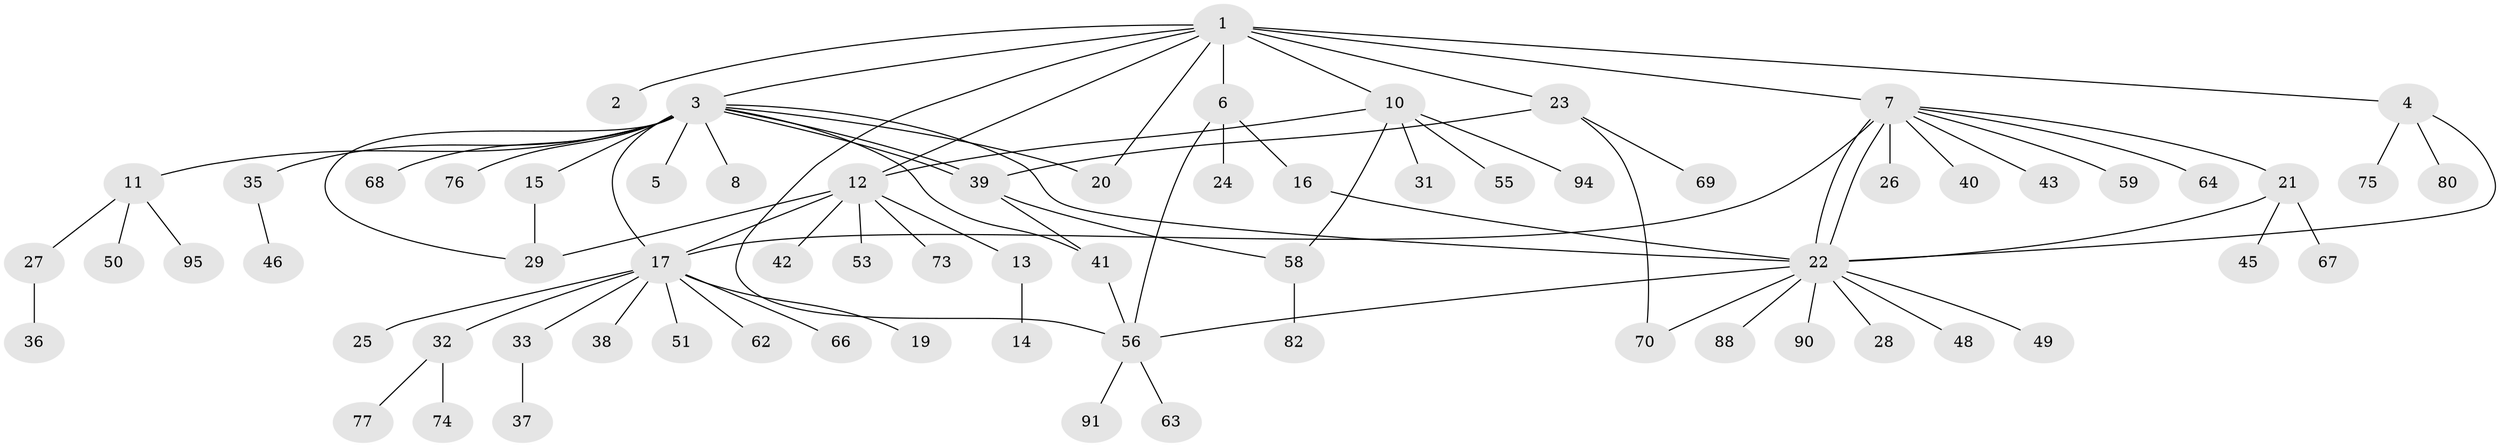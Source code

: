 // original degree distribution, {11: 0.021052631578947368, 1: 0.5263157894736842, 16: 0.010526315789473684, 4: 0.042105263157894736, 5: 0.021052631578947368, 7: 0.010526315789473684, 2: 0.23157894736842105, 9: 0.010526315789473684, 3: 0.08421052631578947, 6: 0.031578947368421054, 12: 0.010526315789473684}
// Generated by graph-tools (version 1.1) at 2025/41/03/06/25 10:41:48]
// undirected, 70 vertices, 88 edges
graph export_dot {
graph [start="1"]
  node [color=gray90,style=filled];
  1 [super="+89"];
  2;
  3 [super="+81"];
  4 [super="+9"];
  5;
  6 [super="+85"];
  7 [super="+18"];
  8 [super="+65"];
  10 [super="+52"];
  11 [super="+78"];
  12 [super="+72"];
  13 [super="+47"];
  14;
  15 [super="+34"];
  16;
  17 [super="+44"];
  19;
  20;
  21 [super="+86"];
  22 [super="+30"];
  23 [super="+61"];
  24;
  25;
  26 [super="+60"];
  27 [super="+83"];
  28;
  29 [super="+71"];
  31 [super="+57"];
  32;
  33;
  35;
  36;
  37;
  38;
  39 [super="+54"];
  40;
  41 [super="+92"];
  42;
  43;
  45;
  46 [super="+79"];
  48;
  49;
  50;
  51;
  53 [super="+87"];
  55;
  56 [super="+84"];
  58;
  59;
  62 [super="+93"];
  63;
  64;
  66;
  67;
  68;
  69;
  70;
  73;
  74;
  75;
  76;
  77;
  80;
  82;
  88;
  90;
  91;
  94;
  95;
  1 -- 2;
  1 -- 3;
  1 -- 4;
  1 -- 6;
  1 -- 7 [weight=2];
  1 -- 10;
  1 -- 12;
  1 -- 23;
  1 -- 56;
  1 -- 20;
  3 -- 5;
  3 -- 8;
  3 -- 11;
  3 -- 15;
  3 -- 17;
  3 -- 20;
  3 -- 22;
  3 -- 35;
  3 -- 39;
  3 -- 39;
  3 -- 68;
  3 -- 76;
  3 -- 41;
  3 -- 29;
  4 -- 22;
  4 -- 75;
  4 -- 80;
  6 -- 16;
  6 -- 24;
  6 -- 56;
  7 -- 22;
  7 -- 22;
  7 -- 43;
  7 -- 59;
  7 -- 64;
  7 -- 17;
  7 -- 21;
  7 -- 40;
  7 -- 26;
  10 -- 12;
  10 -- 31;
  10 -- 94;
  10 -- 58;
  10 -- 55;
  11 -- 27;
  11 -- 50;
  11 -- 95;
  12 -- 13;
  12 -- 17;
  12 -- 29;
  12 -- 42;
  12 -- 53;
  12 -- 73;
  13 -- 14;
  15 -- 29;
  16 -- 22;
  17 -- 19;
  17 -- 25;
  17 -- 32;
  17 -- 33;
  17 -- 38;
  17 -- 62;
  17 -- 66;
  17 -- 51;
  21 -- 45;
  21 -- 67;
  21 -- 22;
  22 -- 28;
  22 -- 48;
  22 -- 49;
  22 -- 70;
  22 -- 88;
  22 -- 56;
  22 -- 90;
  23 -- 39;
  23 -- 70;
  23 -- 69;
  27 -- 36;
  32 -- 74;
  32 -- 77;
  33 -- 37;
  35 -- 46;
  39 -- 41;
  39 -- 58;
  41 -- 56;
  56 -- 63;
  56 -- 91;
  58 -- 82;
}
